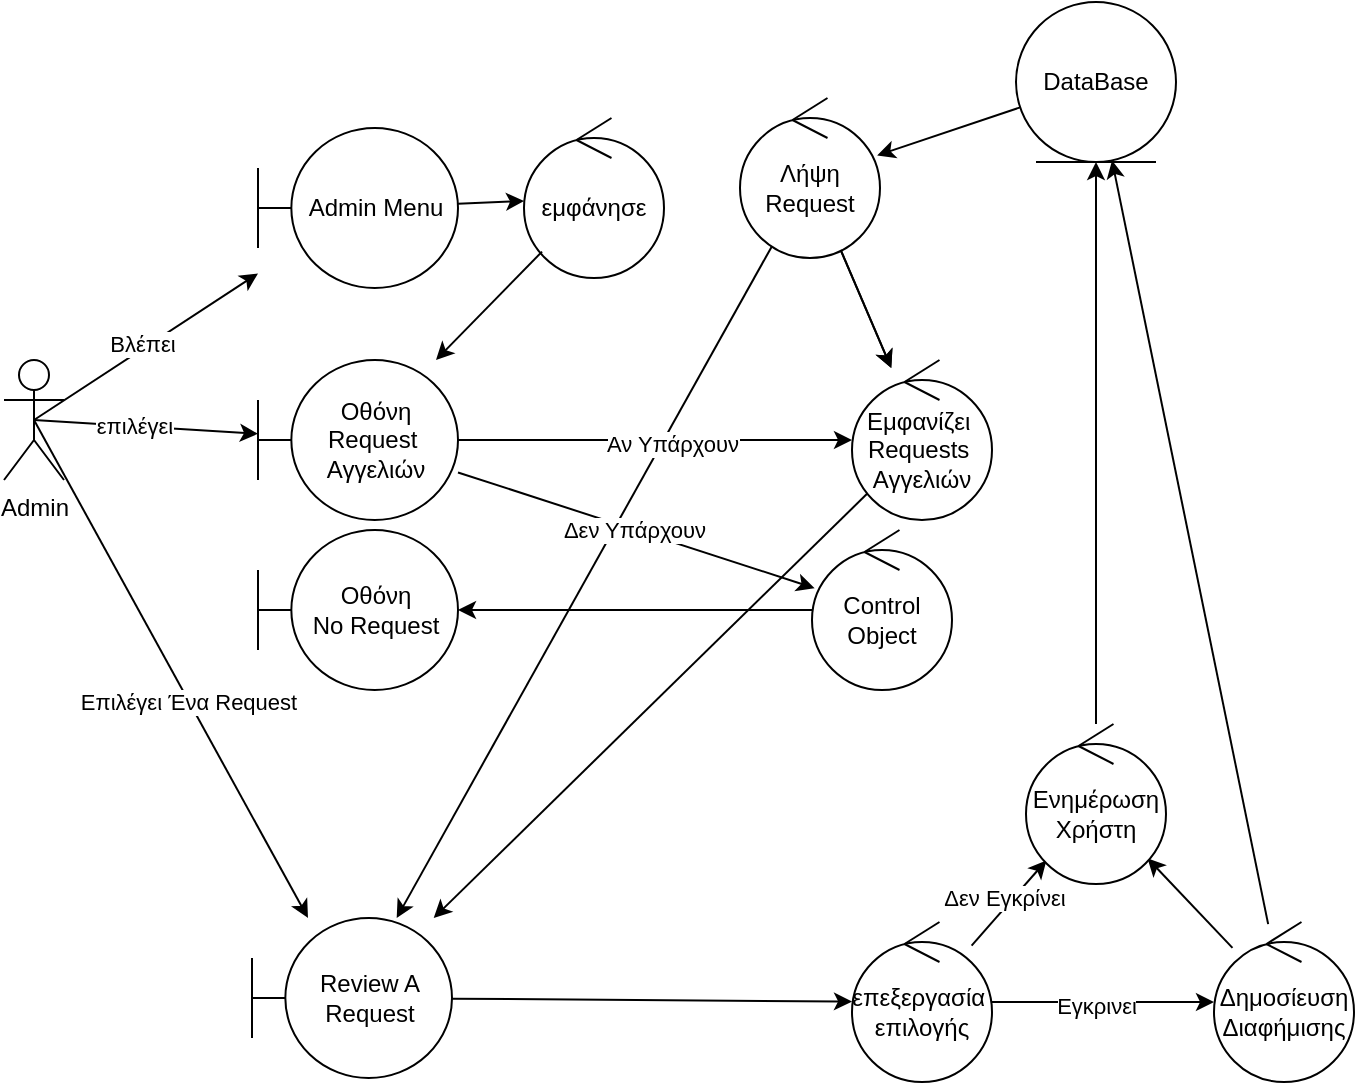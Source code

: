 <mxfile version="26.2.2">
  <diagram name="Σελίδα-1" id="8BYGorF-1CgQnMmw-XZW">
    <mxGraphModel dx="1445" dy="1060" grid="0" gridSize="10" guides="1" tooltips="1" connect="1" arrows="1" fold="1" page="0" pageScale="1" pageWidth="827" pageHeight="1169" math="0" shadow="0">
      <root>
        <mxCell id="0" />
        <mxCell id="1" parent="0" />
        <mxCell id="Gz2b2H13pHDKBMSWpAqe-3" style="edgeStyle=none;rounded=0;orthogonalLoop=1;jettySize=auto;html=1;exitX=0.5;exitY=0.5;exitDx=0;exitDy=0;exitPerimeter=0;" parent="1" source="dpwUTuutwJOYTm1G-602-5" target="Gz2b2H13pHDKBMSWpAqe-1" edge="1">
          <mxGeometry relative="1" as="geometry" />
        </mxCell>
        <mxCell id="Gz2b2H13pHDKBMSWpAqe-8" value="Βλέπει" style="edgeLabel;html=1;align=center;verticalAlign=middle;resizable=0;points=[];" parent="Gz2b2H13pHDKBMSWpAqe-3" vertex="1" connectable="0">
          <mxGeometry x="-0.016" y="2" relative="1" as="geometry">
            <mxPoint as="offset" />
          </mxGeometry>
        </mxCell>
        <mxCell id="Gz2b2H13pHDKBMSWpAqe-15" style="edgeStyle=none;rounded=0;orthogonalLoop=1;jettySize=auto;html=1;exitX=0.5;exitY=0.5;exitDx=0;exitDy=0;exitPerimeter=0;" parent="1" source="dpwUTuutwJOYTm1G-602-5" target="Gz2b2H13pHDKBMSWpAqe-14" edge="1">
          <mxGeometry relative="1" as="geometry" />
        </mxCell>
        <mxCell id="Gz2b2H13pHDKBMSWpAqe-16" value="επιλέγει" style="edgeLabel;html=1;align=center;verticalAlign=middle;resizable=0;points=[];" parent="Gz2b2H13pHDKBMSWpAqe-15" vertex="1" connectable="0">
          <mxGeometry x="-0.121" relative="1" as="geometry">
            <mxPoint as="offset" />
          </mxGeometry>
        </mxCell>
        <mxCell id="Gz2b2H13pHDKBMSWpAqe-21" style="edgeStyle=none;rounded=0;orthogonalLoop=1;jettySize=auto;html=1;exitX=0.5;exitY=0.5;exitDx=0;exitDy=0;exitPerimeter=0;" parent="1" source="dpwUTuutwJOYTm1G-602-5" target="Gz2b2H13pHDKBMSWpAqe-20" edge="1">
          <mxGeometry relative="1" as="geometry" />
        </mxCell>
        <mxCell id="Gz2b2H13pHDKBMSWpAqe-22" value="Επιλέγει Ένα Request" style="edgeLabel;html=1;align=center;verticalAlign=middle;resizable=0;points=[];" parent="Gz2b2H13pHDKBMSWpAqe-21" vertex="1" connectable="0">
          <mxGeometry x="0.129" y="-1" relative="1" as="geometry">
            <mxPoint as="offset" />
          </mxGeometry>
        </mxCell>
        <mxCell id="dpwUTuutwJOYTm1G-602-5" value="Admin" style="shape=umlActor;verticalLabelPosition=bottom;verticalAlign=top;html=1;outlineConnect=0;" parent="1" vertex="1">
          <mxGeometry x="-371" y="-129" width="30" height="60" as="geometry" />
        </mxCell>
        <mxCell id="Gz2b2H13pHDKBMSWpAqe-10" value="" style="edgeStyle=none;rounded=0;orthogonalLoop=1;jettySize=auto;html=1;" parent="1" source="dpwUTuutwJOYTm1G-602-13" target="Gz2b2H13pHDKBMSWpAqe-9" edge="1">
          <mxGeometry relative="1" as="geometry" />
        </mxCell>
        <mxCell id="dpwUTuutwJOYTm1G-602-13" value="DataBase" style="ellipse;shape=umlEntity;whiteSpace=wrap;html=1;" parent="1" vertex="1">
          <mxGeometry x="135" y="-308" width="80" height="80" as="geometry" />
        </mxCell>
        <mxCell id="Blse2WxE-sV7xmJfwO1Q-4" value="" style="edgeStyle=none;rounded=0;orthogonalLoop=1;jettySize=auto;html=1;" edge="1" parent="1" source="Gz2b2H13pHDKBMSWpAqe-1" target="Blse2WxE-sV7xmJfwO1Q-3">
          <mxGeometry relative="1" as="geometry" />
        </mxCell>
        <mxCell id="Gz2b2H13pHDKBMSWpAqe-1" value="Admin Menu" style="shape=umlBoundary;whiteSpace=wrap;html=1;" parent="1" vertex="1">
          <mxGeometry x="-244" y="-245" width="100" height="80" as="geometry" />
        </mxCell>
        <mxCell id="Gz2b2H13pHDKBMSWpAqe-23" value="" style="edgeStyle=none;rounded=0;orthogonalLoop=1;jettySize=auto;html=1;" parent="1" source="Gz2b2H13pHDKBMSWpAqe-9" target="Gz2b2H13pHDKBMSWpAqe-20" edge="1">
          <mxGeometry relative="1" as="geometry" />
        </mxCell>
        <mxCell id="Gz2b2H13pHDKBMSWpAqe-26" value="" style="edgeStyle=none;rounded=0;orthogonalLoop=1;jettySize=auto;html=1;" parent="1" source="Gz2b2H13pHDKBMSWpAqe-9" target="Gz2b2H13pHDKBMSWpAqe-18" edge="1">
          <mxGeometry relative="1" as="geometry" />
        </mxCell>
        <mxCell id="Gz2b2H13pHDKBMSWpAqe-9" value="Λήψη&lt;div&gt;Request&lt;/div&gt;" style="ellipse;shape=umlControl;whiteSpace=wrap;html=1;" parent="1" vertex="1">
          <mxGeometry x="-3" y="-260" width="70" height="80" as="geometry" />
        </mxCell>
        <mxCell id="Gz2b2H13pHDKBMSWpAqe-30" value="" style="edgeStyle=none;rounded=0;orthogonalLoop=1;jettySize=auto;html=1;" parent="1" source="Gz2b2H13pHDKBMSWpAqe-14" target="Gz2b2H13pHDKBMSWpAqe-18" edge="1">
          <mxGeometry relative="1" as="geometry" />
        </mxCell>
        <mxCell id="Gz2b2H13pHDKBMSWpAqe-33" value="Αν Υπάρχουν" style="edgeLabel;html=1;align=center;verticalAlign=middle;resizable=0;points=[];" parent="Gz2b2H13pHDKBMSWpAqe-30" vertex="1" connectable="0">
          <mxGeometry x="0.08" y="-2" relative="1" as="geometry">
            <mxPoint as="offset" />
          </mxGeometry>
        </mxCell>
        <mxCell id="Gz2b2H13pHDKBMSWpAqe-36" value="" style="edgeStyle=none;rounded=0;orthogonalLoop=1;jettySize=auto;html=1;" parent="1" source="Gz2b2H13pHDKBMSWpAqe-14" target="Gz2b2H13pHDKBMSWpAqe-35" edge="1">
          <mxGeometry relative="1" as="geometry" />
        </mxCell>
        <mxCell id="Gz2b2H13pHDKBMSWpAqe-37" value="Δεν Υπάρχουν" style="edgeLabel;html=1;align=center;verticalAlign=middle;resizable=0;points=[];" parent="Gz2b2H13pHDKBMSWpAqe-36" vertex="1" connectable="0">
          <mxGeometry x="-0.017" relative="1" as="geometry">
            <mxPoint as="offset" />
          </mxGeometry>
        </mxCell>
        <mxCell id="Gz2b2H13pHDKBMSWpAqe-14" value="Οθόνη Request&amp;nbsp;&lt;div&gt;Αγγελιών&lt;/div&gt;" style="shape=umlBoundary;whiteSpace=wrap;html=1;" parent="1" vertex="1">
          <mxGeometry x="-244" y="-129" width="100" height="80" as="geometry" />
        </mxCell>
        <mxCell id="Gz2b2H13pHDKBMSWpAqe-32" value="" style="edgeStyle=none;rounded=0;orthogonalLoop=1;jettySize=auto;html=1;" parent="1" source="Gz2b2H13pHDKBMSWpAqe-20" target="Gz2b2H13pHDKBMSWpAqe-19" edge="1">
          <mxGeometry relative="1" as="geometry" />
        </mxCell>
        <mxCell id="Gz2b2H13pHDKBMSWpAqe-20" value="Review A Request" style="shape=umlBoundary;whiteSpace=wrap;html=1;" parent="1" vertex="1">
          <mxGeometry x="-247" y="150" width="100" height="80" as="geometry" />
        </mxCell>
        <mxCell id="Gz2b2H13pHDKBMSWpAqe-24" value="" style="edgeStyle=none;rounded=0;orthogonalLoop=1;jettySize=auto;html=1;" parent="1" source="Gz2b2H13pHDKBMSWpAqe-9" target="Gz2b2H13pHDKBMSWpAqe-18" edge="1">
          <mxGeometry relative="1" as="geometry">
            <mxPoint x="-83" y="-214" as="sourcePoint" />
            <mxPoint x="-158" y="-129" as="targetPoint" />
          </mxGeometry>
        </mxCell>
        <mxCell id="Gz2b2H13pHDKBMSWpAqe-31" value="" style="edgeStyle=none;rounded=0;orthogonalLoop=1;jettySize=auto;html=1;" parent="1" source="Gz2b2H13pHDKBMSWpAqe-18" target="Gz2b2H13pHDKBMSWpAqe-20" edge="1">
          <mxGeometry relative="1" as="geometry" />
        </mxCell>
        <mxCell id="Gz2b2H13pHDKBMSWpAqe-18" value="Εμφανίζει&amp;nbsp;&lt;div&gt;Requests&lt;span style=&quot;background-color: transparent; color: light-dark(rgb(0, 0, 0), rgb(255, 255, 255));&quot;&gt;&amp;nbsp;&lt;/span&gt;&lt;/div&gt;&lt;div&gt;&lt;div&gt;Αγγελιών&lt;/div&gt;&lt;/div&gt;" style="ellipse;shape=umlControl;whiteSpace=wrap;html=1;" parent="1" vertex="1">
          <mxGeometry x="53" y="-129" width="70" height="80" as="geometry" />
        </mxCell>
        <mxCell id="Gz2b2H13pHDKBMSWpAqe-40" value="" style="edgeStyle=none;rounded=0;orthogonalLoop=1;jettySize=auto;html=1;" parent="1" source="Gz2b2H13pHDKBMSWpAqe-19" target="Gz2b2H13pHDKBMSWpAqe-39" edge="1">
          <mxGeometry relative="1" as="geometry" />
        </mxCell>
        <mxCell id="Gz2b2H13pHDKBMSWpAqe-41" value="Εγκρινει" style="edgeLabel;html=1;align=center;verticalAlign=middle;resizable=0;points=[];" parent="Gz2b2H13pHDKBMSWpAqe-40" vertex="1" connectable="0">
          <mxGeometry x="-0.07" y="-2" relative="1" as="geometry">
            <mxPoint as="offset" />
          </mxGeometry>
        </mxCell>
        <mxCell id="Gz2b2H13pHDKBMSWpAqe-47" value="" style="edgeStyle=none;rounded=0;orthogonalLoop=1;jettySize=auto;html=1;" parent="1" source="Gz2b2H13pHDKBMSWpAqe-19" target="Gz2b2H13pHDKBMSWpAqe-43" edge="1">
          <mxGeometry relative="1" as="geometry" />
        </mxCell>
        <mxCell id="Gz2b2H13pHDKBMSWpAqe-48" value="Δεν Εγκρίνει" style="edgeLabel;html=1;align=center;verticalAlign=middle;resizable=0;points=[];" parent="Gz2b2H13pHDKBMSWpAqe-47" vertex="1" connectable="0">
          <mxGeometry x="0.013" y="4" relative="1" as="geometry">
            <mxPoint as="offset" />
          </mxGeometry>
        </mxCell>
        <mxCell id="Gz2b2H13pHDKBMSWpAqe-19" value="επεξεργασία&amp;nbsp;&lt;div&gt;επιλογής&lt;/div&gt;" style="ellipse;shape=umlControl;whiteSpace=wrap;html=1;" parent="1" vertex="1">
          <mxGeometry x="53" y="152" width="70" height="80" as="geometry" />
        </mxCell>
        <mxCell id="Gz2b2H13pHDKBMSWpAqe-34" value="Οθόνη&lt;div&gt;No Request&lt;/div&gt;" style="shape=umlBoundary;whiteSpace=wrap;html=1;" parent="1" vertex="1">
          <mxGeometry x="-244" y="-44" width="100" height="80" as="geometry" />
        </mxCell>
        <mxCell id="Gz2b2H13pHDKBMSWpAqe-38" value="" style="edgeStyle=none;rounded=0;orthogonalLoop=1;jettySize=auto;html=1;" parent="1" source="Gz2b2H13pHDKBMSWpAqe-35" target="Gz2b2H13pHDKBMSWpAqe-34" edge="1">
          <mxGeometry relative="1" as="geometry" />
        </mxCell>
        <mxCell id="Gz2b2H13pHDKBMSWpAqe-35" value="Control Object" style="ellipse;shape=umlControl;whiteSpace=wrap;html=1;" parent="1" vertex="1">
          <mxGeometry x="33" y="-44" width="70" height="80" as="geometry" />
        </mxCell>
        <mxCell id="Gz2b2H13pHDKBMSWpAqe-42" value="" style="edgeStyle=none;rounded=0;orthogonalLoop=1;jettySize=auto;html=1;" parent="1" source="Gz2b2H13pHDKBMSWpAqe-39" target="dpwUTuutwJOYTm1G-602-13" edge="1">
          <mxGeometry relative="1" as="geometry" />
        </mxCell>
        <mxCell id="Gz2b2H13pHDKBMSWpAqe-44" value="" style="edgeStyle=none;rounded=0;orthogonalLoop=1;jettySize=auto;html=1;" parent="1" source="Gz2b2H13pHDKBMSWpAqe-39" target="Gz2b2H13pHDKBMSWpAqe-43" edge="1">
          <mxGeometry relative="1" as="geometry" />
        </mxCell>
        <mxCell id="Gz2b2H13pHDKBMSWpAqe-39" value="Δημοσίευση&lt;div&gt;Διαφήμισης&lt;/div&gt;" style="ellipse;shape=umlControl;whiteSpace=wrap;html=1;" parent="1" vertex="1">
          <mxGeometry x="234" y="152" width="70" height="80" as="geometry" />
        </mxCell>
        <mxCell id="Gz2b2H13pHDKBMSWpAqe-45" value="" style="edgeStyle=none;rounded=0;orthogonalLoop=1;jettySize=auto;html=1;" parent="1" source="Gz2b2H13pHDKBMSWpAqe-43" target="dpwUTuutwJOYTm1G-602-13" edge="1">
          <mxGeometry relative="1" as="geometry" />
        </mxCell>
        <mxCell id="Gz2b2H13pHDKBMSWpAqe-43" value="Ενημέρωση&lt;div&gt;Χρήστη&lt;/div&gt;" style="ellipse;shape=umlControl;whiteSpace=wrap;html=1;" parent="1" vertex="1">
          <mxGeometry x="140" y="53" width="70" height="80" as="geometry" />
        </mxCell>
        <mxCell id="Blse2WxE-sV7xmJfwO1Q-3" value="εμφάνησε" style="ellipse;shape=umlControl;whiteSpace=wrap;html=1;" vertex="1" parent="1">
          <mxGeometry x="-111" y="-250" width="70" height="80" as="geometry" />
        </mxCell>
        <mxCell id="Blse2WxE-sV7xmJfwO1Q-5" value="" style="endArrow=classic;html=1;rounded=0;" edge="1" parent="1" source="Blse2WxE-sV7xmJfwO1Q-3" target="Gz2b2H13pHDKBMSWpAqe-14">
          <mxGeometry width="50" height="50" relative="1" as="geometry">
            <mxPoint x="9" y="27" as="sourcePoint" />
            <mxPoint x="59" y="-23" as="targetPoint" />
          </mxGeometry>
        </mxCell>
      </root>
    </mxGraphModel>
  </diagram>
</mxfile>
